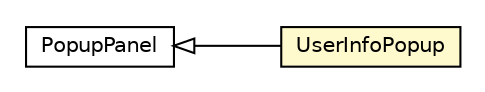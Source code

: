 #!/usr/local/bin/dot
#
# Class diagram 
# Generated by UMLGraph version R5_6-24-gf6e263 (http://www.umlgraph.org/)
#

digraph G {
	edge [fontname="Helvetica",fontsize=10,labelfontname="Helvetica",labelfontsize=10];
	node [fontname="Helvetica",fontsize=10,shape=plaintext];
	nodesep=0.25;
	ranksep=0.5;
	rankdir=LR;
	// com.gwtplatform.carstore.client.application.widget.header.UserInfoPopup
	c394558 [label=<<table title="com.gwtplatform.carstore.client.application.widget.header.UserInfoPopup" border="0" cellborder="1" cellspacing="0" cellpadding="2" port="p" bgcolor="lemonChiffon" href="./UserInfoPopup.html">
		<tr><td><table border="0" cellspacing="0" cellpadding="1">
<tr><td align="center" balign="center"> UserInfoPopup </td></tr>
		</table></td></tr>
		</table>>, URL="./UserInfoPopup.html", fontname="Helvetica", fontcolor="black", fontsize=10.0];
	//com.gwtplatform.carstore.client.application.widget.header.UserInfoPopup extends com.google.gwt.user.client.ui.PopupPanel
	c394682:p -> c394558:p [dir=back,arrowtail=empty];
	// com.google.gwt.user.client.ui.PopupPanel
	c394682 [label=<<table title="com.google.gwt.user.client.ui.PopupPanel" border="0" cellborder="1" cellspacing="0" cellpadding="2" port="p" href="http://google-web-toolkit.googlecode.com/svn/javadoc/latest/com/google/gwt/user/client/ui/PopupPanel.html">
		<tr><td><table border="0" cellspacing="0" cellpadding="1">
<tr><td align="center" balign="center"> PopupPanel </td></tr>
		</table></td></tr>
		</table>>, URL="http://google-web-toolkit.googlecode.com/svn/javadoc/latest/com/google/gwt/user/client/ui/PopupPanel.html", fontname="Helvetica", fontcolor="black", fontsize=10.0];
}

